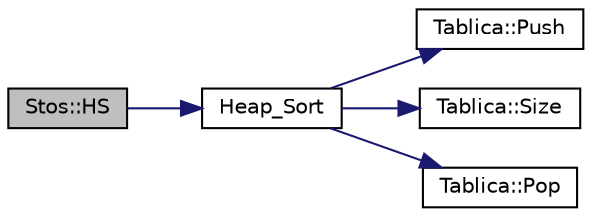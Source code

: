 digraph "Stos::HS"
{
  edge [fontname="Helvetica",fontsize="10",labelfontname="Helvetica",labelfontsize="10"];
  node [fontname="Helvetica",fontsize="10",shape=record];
  rankdir="LR";
  Node1 [label="Stos::HS",height=0.2,width=0.4,color="black", fillcolor="grey75", style="filled" fontcolor="black"];
  Node1 -> Node2 [color="midnightblue",fontsize="10",style="solid",fontname="Helvetica"];
  Node2 [label="Heap_Sort",height=0.2,width=0.4,color="black", fillcolor="white", style="filled",URL="$sort_8cpp.html#a7ac406a30a3a7a46d498f05bb173809c",tooltip="Definicja funkcji Heap_Sort . "];
  Node2 -> Node3 [color="midnightblue",fontsize="10",style="solid",fontname="Helvetica"];
  Node3 [label="Tablica::Push",height=0.2,width=0.4,color="black", fillcolor="white", style="filled",URL="$class_tablica.html#ae1af903a66629cd0d522eb9f2fd13116",tooltip="Definicja konstruktora Push . "];
  Node2 -> Node4 [color="midnightblue",fontsize="10",style="solid",fontname="Helvetica"];
  Node4 [label="Tablica::Size",height=0.2,width=0.4,color="black", fillcolor="white", style="filled",URL="$class_tablica.html#a8598f952095406441bfd2d20e76f175c",tooltip="Definicja metoda Size . "];
  Node2 -> Node5 [color="midnightblue",fontsize="10",style="solid",fontname="Helvetica"];
  Node5 [label="Tablica::Pop",height=0.2,width=0.4,color="black", fillcolor="white", style="filled",URL="$class_tablica.html#a6153881ffda3f5361c2d664622a4eff4",tooltip="Definicja metody Pop . "];
}

